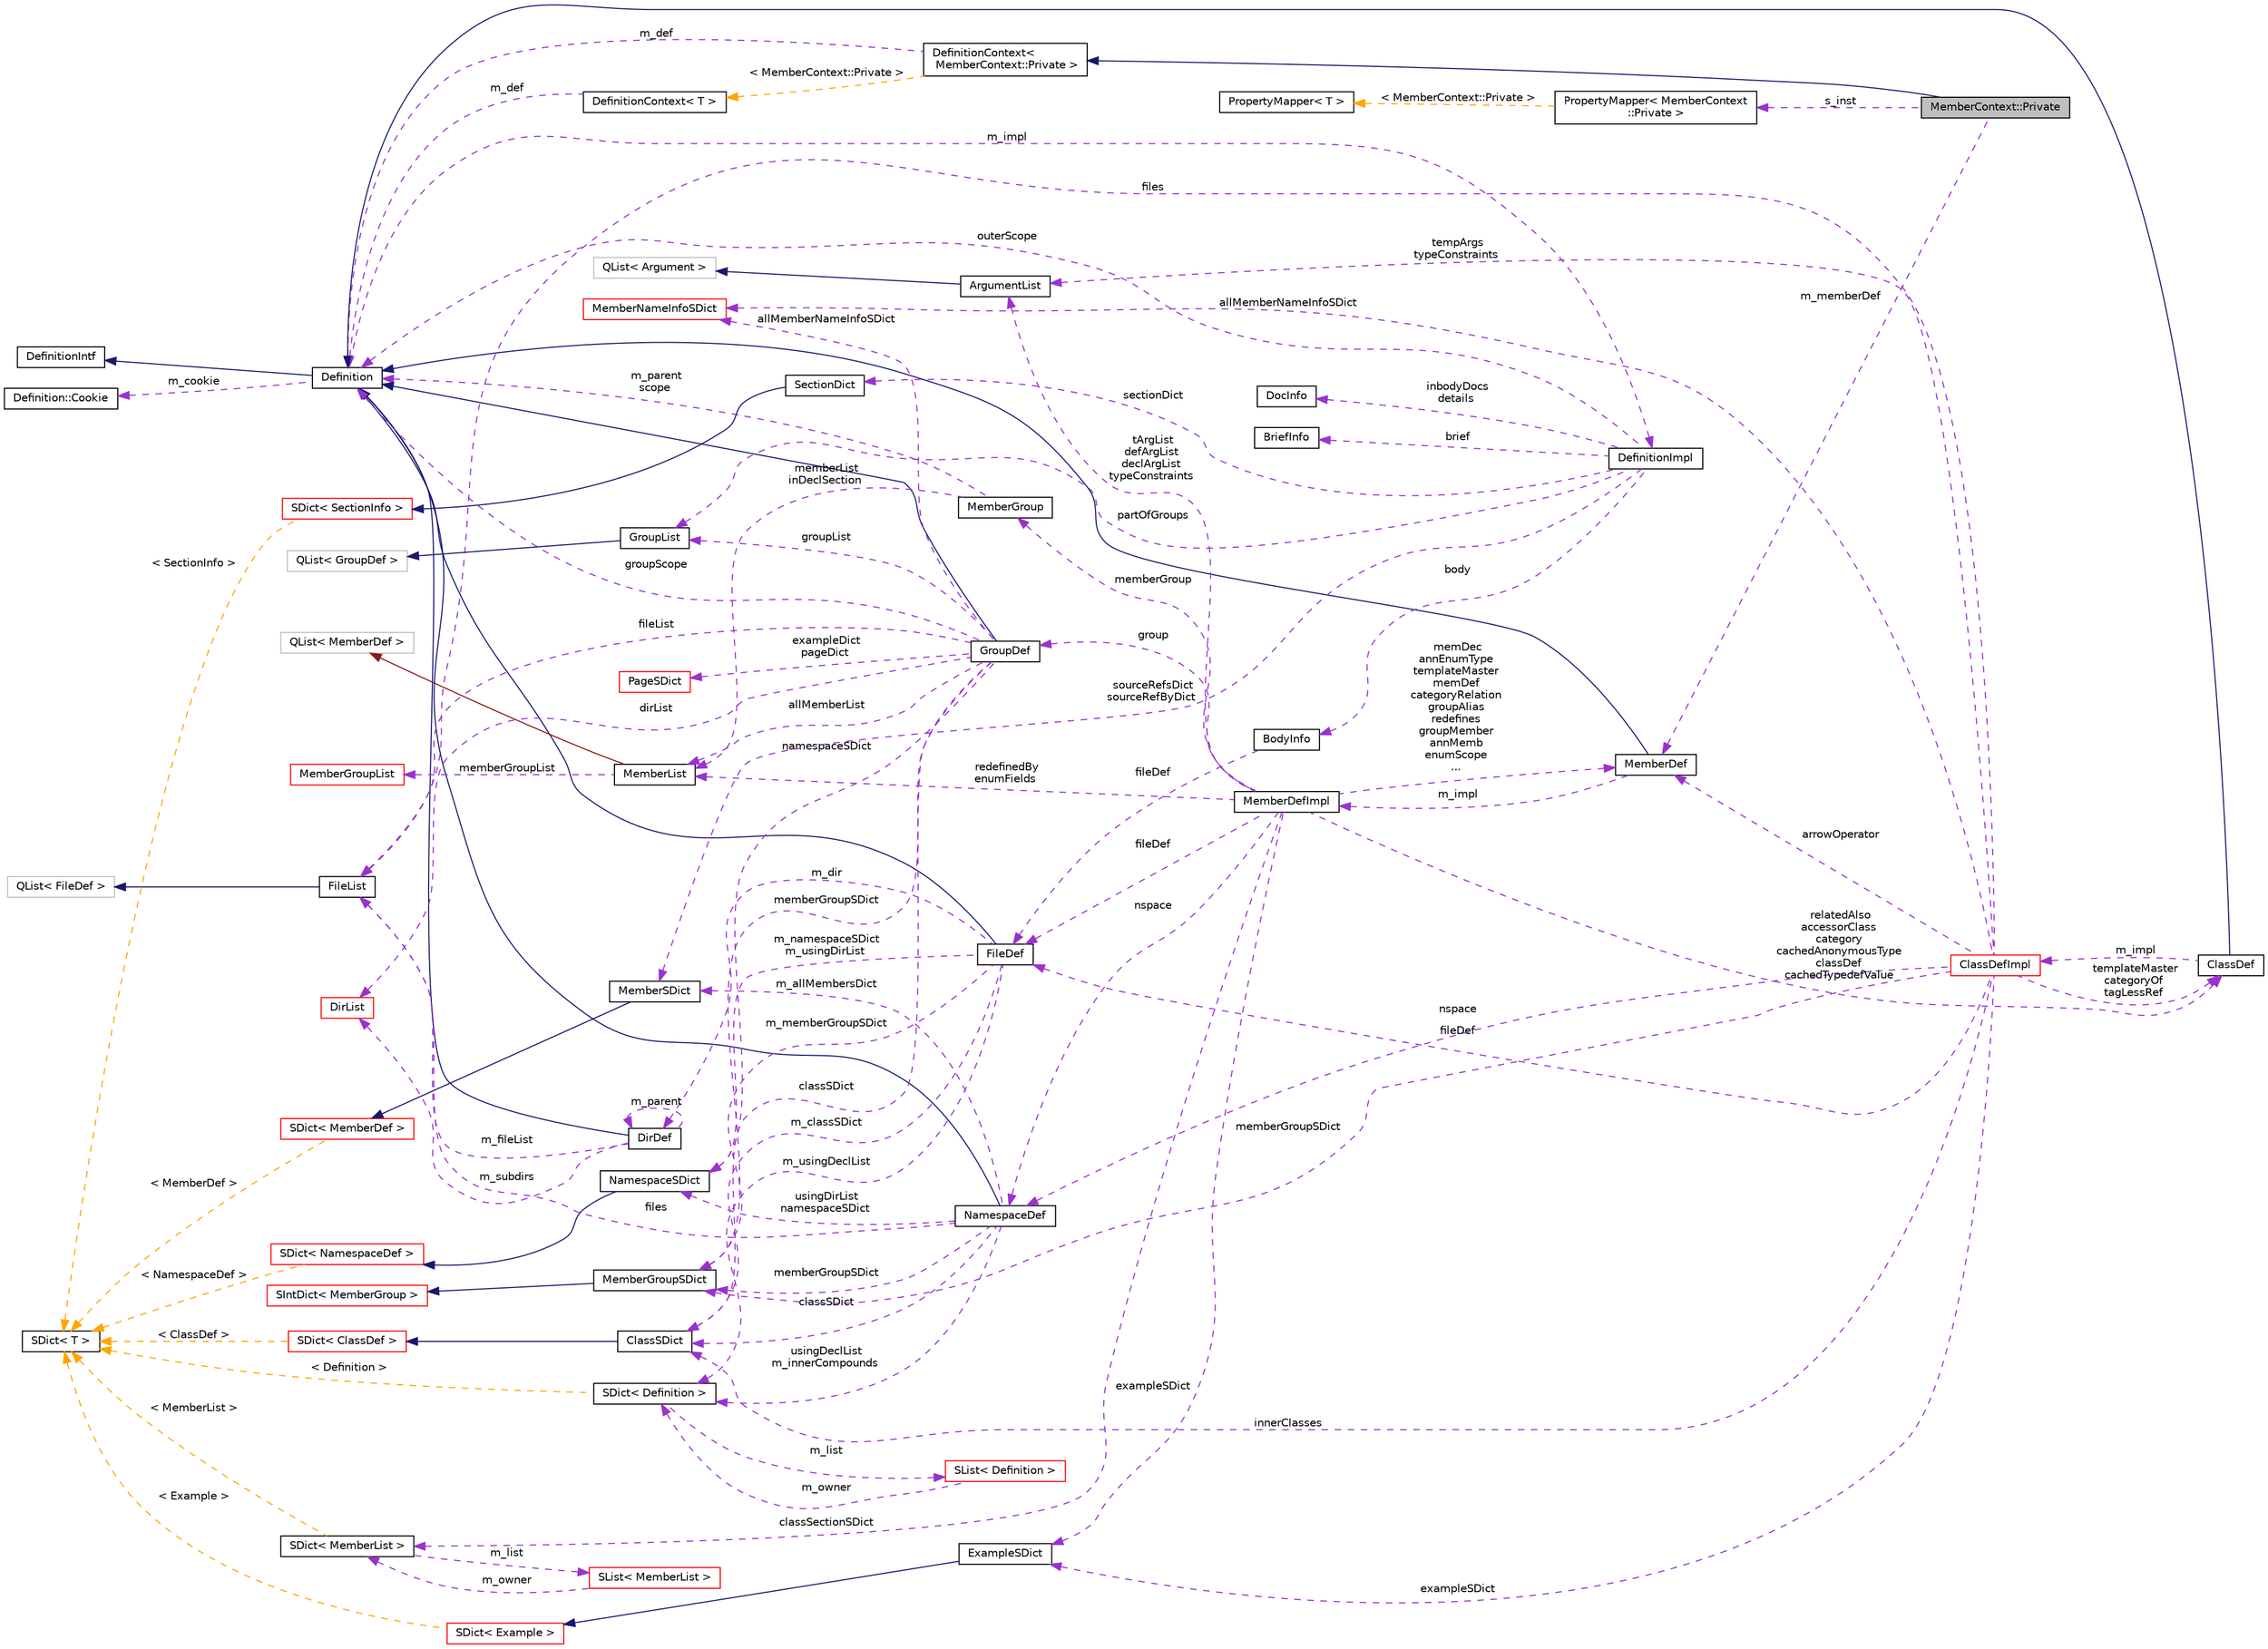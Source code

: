 digraph "MemberContext::Private"
{
 // INTERACTIVE_SVG=YES
  edge [fontname="Helvetica",fontsize="10",labelfontname="Helvetica",labelfontsize="10"];
  node [fontname="Helvetica",fontsize="10",shape=record];
  rankdir="LR";
  Node3 [label="MemberContext::Private",height=0.2,width=0.4,color="black", fillcolor="grey75", style="filled", fontcolor="black"];
  Node4 -> Node3 [dir="back",color="midnightblue",fontsize="10",style="solid",fontname="Helvetica"];
  Node4 [label="DefinitionContext\<\l MemberContext::Private \>",height=0.2,width=0.4,color="black", fillcolor="white", style="filled",URL="$d6/d49/class_definition_context.html"];
  Node5 -> Node4 [dir="back",color="darkorchid3",fontsize="10",style="dashed",label=" m_def" ,fontname="Helvetica"];
  Node5 [label="Definition",height=0.2,width=0.4,color="black", fillcolor="white", style="filled",URL="$d5/dcc/class_definition.html",tooltip="The common base class of all entity definitions found in the sources. "];
  Node6 -> Node5 [dir="back",color="midnightblue",fontsize="10",style="solid",fontname="Helvetica"];
  Node6 [label="DefinitionIntf",height=0.2,width=0.4,color="black", fillcolor="white", style="filled",URL="$d9/d4a/class_definition_intf.html",tooltip="Abstract interface for a Definition or DefinitionList. "];
  Node7 -> Node5 [dir="back",color="darkorchid3",fontsize="10",style="dashed",label=" m_cookie" ,fontname="Helvetica"];
  Node7 [label="Definition::Cookie",height=0.2,width=0.4,color="black", fillcolor="white", style="filled",URL="$d1/d2f/struct_definition_1_1_cookie.html"];
  Node8 -> Node5 [dir="back",color="darkorchid3",fontsize="10",style="dashed",label=" m_impl" ,fontname="Helvetica"];
  Node8 [label="DefinitionImpl",height=0.2,width=0.4,color="black", fillcolor="white", style="filled",URL="$d3/ddf/class_definition_impl.html",tooltip="Private data associated with a Symbol Definition object. "];
  Node9 -> Node8 [dir="back",color="darkorchid3",fontsize="10",style="dashed",label=" sectionDict" ,fontname="Helvetica"];
  Node9 [label="SectionDict",height=0.2,width=0.4,color="black", fillcolor="white", style="filled",URL="$de/d9a/class_section_dict.html",tooltip="Unsorted dictionary of SectionInfo objects. "];
  Node10 -> Node9 [dir="back",color="midnightblue",fontsize="10",style="solid",fontname="Helvetica"];
  Node10 [label="SDict\< SectionInfo \>",height=0.2,width=0.4,color="red", fillcolor="white", style="filled",URL="$d1/d50/class_s_dict.html"];
  Node15 -> Node10 [dir="back",color="orange",fontsize="10",style="dashed",label=" \< SectionInfo \>" ,fontname="Helvetica"];
  Node15 [label="SDict\< T \>",height=0.2,width=0.4,color="black", fillcolor="white", style="filled",URL="$d1/d50/class_s_dict.html",tooltip="Ordered dictionary of elements of type T. "];
  Node16 -> Node8 [dir="back",color="darkorchid3",fontsize="10",style="dashed",label=" body" ,fontname="Helvetica"];
  Node16 [label="BodyInfo",height=0.2,width=0.4,color="black", fillcolor="white", style="filled",URL="$db/dab/struct_body_info.html",tooltip="Data associated with description found in the body. "];
  Node17 -> Node16 [dir="back",color="darkorchid3",fontsize="10",style="dashed",label=" fileDef" ,fontname="Helvetica"];
  Node17 [label="FileDef",height=0.2,width=0.4,color="black", fillcolor="white", style="filled",URL="$de/db0/class_file_def.html",tooltip="A model of a file symbol. "];
  Node5 -> Node17 [dir="back",color="midnightblue",fontsize="10",style="solid",fontname="Helvetica"];
  Node18 -> Node17 [dir="back",color="darkorchid3",fontsize="10",style="dashed",label=" m_classSDict" ,fontname="Helvetica"];
  Node18 [label="ClassSDict",height=0.2,width=0.4,color="black", fillcolor="white", style="filled",URL="$d9/d3d/class_class_s_dict.html",tooltip="A sorted dictionary of ClassDef objects. "];
  Node19 -> Node18 [dir="back",color="midnightblue",fontsize="10",style="solid",fontname="Helvetica"];
  Node19 [label="SDict\< ClassDef \>",height=0.2,width=0.4,color="red", fillcolor="white", style="filled",URL="$d1/d50/class_s_dict.html"];
  Node15 -> Node19 [dir="back",color="orange",fontsize="10",style="dashed",label=" \< ClassDef \>" ,fontname="Helvetica"];
  Node22 -> Node17 [dir="back",color="darkorchid3",fontsize="10",style="dashed",label=" m_usingDeclList" ,fontname="Helvetica"];
  Node22 [label="SDict\< Definition \>",height=0.2,width=0.4,color="black", fillcolor="white", style="filled",URL="$d1/d50/class_s_dict.html"];
  Node23 -> Node22 [dir="back",color="darkorchid3",fontsize="10",style="dashed",label=" m_list" ,fontname="Helvetica"];
  Node23 [label="SList\< Definition \>",height=0.2,width=0.4,color="red", fillcolor="white", style="filled",URL="$df/dce/class_s_list.html"];
  Node22 -> Node23 [dir="back",color="darkorchid3",fontsize="10",style="dashed",label=" m_owner" ,fontname="Helvetica"];
  Node15 -> Node22 [dir="back",color="orange",fontsize="10",style="dashed",label=" \< Definition \>" ,fontname="Helvetica"];
  Node25 -> Node17 [dir="back",color="darkorchid3",fontsize="10",style="dashed",label=" m_memberGroupSDict" ,fontname="Helvetica"];
  Node25 [label="MemberGroupSDict",height=0.2,width=0.4,color="black", fillcolor="white", style="filled",URL="$dc/d1e/class_member_group_s_dict.html",tooltip="A sorted dictionary of MemberGroup objects. "];
  Node26 -> Node25 [dir="back",color="midnightblue",fontsize="10",style="solid",fontname="Helvetica"];
  Node26 [label="SIntDict\< MemberGroup \>",height=0.2,width=0.4,color="red", fillcolor="white", style="filled",URL="$d0/d9f/class_s_int_dict.html"];
  Node31 -> Node17 [dir="back",color="darkorchid3",fontsize="10",style="dashed",label=" m_dir" ,fontname="Helvetica"];
  Node31 [label="DirDef",height=0.2,width=0.4,color="black", fillcolor="white", style="filled",URL="$d4/dd4/class_dir_def.html",tooltip="A model of a directory symbol. "];
  Node5 -> Node31 [dir="back",color="midnightblue",fontsize="10",style="solid",fontname="Helvetica"];
  Node32 -> Node31 [dir="back",color="darkorchid3",fontsize="10",style="dashed",label=" m_subdirs" ,fontname="Helvetica"];
  Node32 [label="DirList",height=0.2,width=0.4,color="red", fillcolor="white", style="filled",URL="$dc/d2a/class_dir_list.html",tooltip="A list of directories. "];
  Node34 -> Node31 [dir="back",color="darkorchid3",fontsize="10",style="dashed",label=" m_fileList" ,fontname="Helvetica"];
  Node34 [label="FileList",height=0.2,width=0.4,color="black", fillcolor="white", style="filled",URL="$d0/d18/class_file_list.html",tooltip="Class representing a list of FileDef objects. "];
  Node35 -> Node34 [dir="back",color="midnightblue",fontsize="10",style="solid",fontname="Helvetica"];
  Node35 [label="QList\< FileDef \>",height=0.2,width=0.4,color="grey75", fillcolor="white", style="filled"];
  Node31 -> Node31 [dir="back",color="darkorchid3",fontsize="10",style="dashed",label=" m_parent" ,fontname="Helvetica"];
  Node36 -> Node17 [dir="back",color="darkorchid3",fontsize="10",style="dashed",label=" m_namespaceSDict\nm_usingDirList" ,fontname="Helvetica"];
  Node36 [label="NamespaceSDict",height=0.2,width=0.4,color="black", fillcolor="white", style="filled",URL="$d4/d8d/class_namespace_s_dict.html",tooltip="A sorted dictionary of NamespaceDef objects. "];
  Node37 -> Node36 [dir="back",color="midnightblue",fontsize="10",style="solid",fontname="Helvetica"];
  Node37 [label="SDict\< NamespaceDef \>",height=0.2,width=0.4,color="red", fillcolor="white", style="filled",URL="$d1/d50/class_s_dict.html"];
  Node15 -> Node37 [dir="back",color="orange",fontsize="10",style="dashed",label=" \< NamespaceDef \>" ,fontname="Helvetica"];
  Node40 -> Node8 [dir="back",color="darkorchid3",fontsize="10",style="dashed",label=" sourceRefsDict\nsourceRefByDict" ,fontname="Helvetica"];
  Node40 [label="MemberSDict",height=0.2,width=0.4,color="black", fillcolor="white", style="filled",URL="$d6/dd6/class_member_s_dict.html",tooltip="A sorted dictionary of MemberDef objects. "];
  Node41 -> Node40 [dir="back",color="midnightblue",fontsize="10",style="solid",fontname="Helvetica"];
  Node41 [label="SDict\< MemberDef \>",height=0.2,width=0.4,color="red", fillcolor="white", style="filled",URL="$d1/d50/class_s_dict.html"];
  Node15 -> Node41 [dir="back",color="orange",fontsize="10",style="dashed",label=" \< MemberDef \>" ,fontname="Helvetica"];
  Node44 -> Node8 [dir="back",color="darkorchid3",fontsize="10",style="dashed",label=" partOfGroups" ,fontname="Helvetica"];
  Node44 [label="GroupList",height=0.2,width=0.4,color="black", fillcolor="white", style="filled",URL="$d3/d3b/class_group_list.html",tooltip="A list of GroupDef objects. "];
  Node45 -> Node44 [dir="back",color="midnightblue",fontsize="10",style="solid",fontname="Helvetica"];
  Node45 [label="QList\< GroupDef \>",height=0.2,width=0.4,color="grey75", fillcolor="white", style="filled"];
  Node46 -> Node8 [dir="back",color="darkorchid3",fontsize="10",style="dashed",label=" inbodyDocs\ndetails" ,fontname="Helvetica"];
  Node46 [label="DocInfo",height=0.2,width=0.4,color="black", fillcolor="white", style="filled",URL="$d7/dd5/struct_doc_info.html",tooltip="Data associated with a detailed description. "];
  Node47 -> Node8 [dir="back",color="darkorchid3",fontsize="10",style="dashed",label=" brief" ,fontname="Helvetica"];
  Node47 [label="BriefInfo",height=0.2,width=0.4,color="black", fillcolor="white", style="filled",URL="$d0/da7/struct_brief_info.html",tooltip="Data associated with a brief description. "];
  Node5 -> Node8 [dir="back",color="darkorchid3",fontsize="10",style="dashed",label=" outerScope" ,fontname="Helvetica"];
  Node48 -> Node4 [dir="back",color="orange",fontsize="10",style="dashed",label=" \< MemberContext::Private \>" ,fontname="Helvetica"];
  Node48 [label="DefinitionContext\< T \>",height=0.2,width=0.4,color="black", fillcolor="white", style="filled",URL="$d6/d49/class_definition_context.html"];
  Node5 -> Node48 [dir="back",color="darkorchid3",fontsize="10",style="dashed",label=" m_def" ,fontname="Helvetica"];
  Node49 -> Node3 [dir="back",color="darkorchid3",fontsize="10",style="dashed",label=" s_inst" ,fontname="Helvetica"];
  Node49 [label="PropertyMapper\< MemberContext\l::Private \>",height=0.2,width=0.4,color="black", fillcolor="white", style="filled",URL="$d1/d80/class_property_mapper.html"];
  Node50 -> Node49 [dir="back",color="orange",fontsize="10",style="dashed",label=" \< MemberContext::Private \>" ,fontname="Helvetica"];
  Node50 [label="PropertyMapper\< T \>",height=0.2,width=0.4,color="black", fillcolor="white", style="filled",URL="$d1/d80/class_property_mapper.html",tooltip="Helper class to map a property name to a handler member function. "];
  Node51 -> Node3 [dir="back",color="darkorchid3",fontsize="10",style="dashed",label=" m_memberDef" ,fontname="Helvetica"];
  Node51 [label="MemberDef",height=0.2,width=0.4,color="black", fillcolor="white", style="filled",URL="$da/d09/class_member_def.html",tooltip="A model of a class/file/namespace member symbol. "];
  Node5 -> Node51 [dir="back",color="midnightblue",fontsize="10",style="solid",fontname="Helvetica"];
  Node52 -> Node51 [dir="back",color="darkorchid3",fontsize="10",style="dashed",label=" m_impl" ,fontname="Helvetica"];
  Node52 [label="MemberDefImpl",height=0.2,width=0.4,color="black", fillcolor="white", style="filled",URL="$d7/d7e/class_member_def_impl.html"];
  Node53 -> Node52 [dir="back",color="darkorchid3",fontsize="10",style="dashed",label=" memberGroup" ,fontname="Helvetica"];
  Node53 [label="MemberGroup",height=0.2,width=0.4,color="black", fillcolor="white", style="filled",URL="$da/d32/class_member_group.html",tooltip="A class representing a group of members. "];
  Node54 -> Node53 [dir="back",color="darkorchid3",fontsize="10",style="dashed",label=" memberList\ninDeclSection" ,fontname="Helvetica"];
  Node54 [label="MemberList",height=0.2,width=0.4,color="black", fillcolor="white", style="filled",URL="$dd/d13/class_member_list.html",tooltip="A list of MemberDef objects. "];
  Node43 -> Node54 [dir="back",color="firebrick4",fontsize="10",style="solid",fontname="Helvetica"];
  Node43 [label="QList\< MemberDef \>",height=0.2,width=0.4,color="grey75", fillcolor="white", style="filled"];
  Node55 -> Node54 [dir="back",color="darkorchid3",fontsize="10",style="dashed",label=" memberGroupList" ,fontname="Helvetica"];
  Node55 [label="MemberGroupList",height=0.2,width=0.4,color="red", fillcolor="white", style="filled",URL="$df/d11/class_member_group_list.html",tooltip="A list of MemberGroup objects. "];
  Node5 -> Node53 [dir="back",color="darkorchid3",fontsize="10",style="dashed",label=" m_parent\nscope" ,fontname="Helvetica"];
  Node56 -> Node52 [dir="back",color="darkorchid3",fontsize="10",style="dashed",label=" nspace" ,fontname="Helvetica"];
  Node56 [label="NamespaceDef",height=0.2,width=0.4,color="black", fillcolor="white", style="filled",URL="$d0/d07/class_namespace_def.html",tooltip="A model of a namespace symbol. "];
  Node5 -> Node56 [dir="back",color="midnightblue",fontsize="10",style="solid",fontname="Helvetica"];
  Node18 -> Node56 [dir="back",color="darkorchid3",fontsize="10",style="dashed",label=" classSDict" ,fontname="Helvetica"];
  Node40 -> Node56 [dir="back",color="darkorchid3",fontsize="10",style="dashed",label=" m_allMembersDict" ,fontname="Helvetica"];
  Node22 -> Node56 [dir="back",color="darkorchid3",fontsize="10",style="dashed",label=" usingDeclList\nm_innerCompounds" ,fontname="Helvetica"];
  Node34 -> Node56 [dir="back",color="darkorchid3",fontsize="10",style="dashed",label=" files" ,fontname="Helvetica"];
  Node25 -> Node56 [dir="back",color="darkorchid3",fontsize="10",style="dashed",label=" memberGroupSDict" ,fontname="Helvetica"];
  Node36 -> Node56 [dir="back",color="darkorchid3",fontsize="10",style="dashed",label=" usingDirList\nnamespaceSDict" ,fontname="Helvetica"];
  Node54 -> Node52 [dir="back",color="darkorchid3",fontsize="10",style="dashed",label=" redefinedBy\nenumFields" ,fontname="Helvetica"];
  Node17 -> Node52 [dir="back",color="darkorchid3",fontsize="10",style="dashed",label=" fileDef" ,fontname="Helvetica"];
  Node57 -> Node52 [dir="back",color="darkorchid3",fontsize="10",style="dashed",label=" group" ,fontname="Helvetica"];
  Node57 [label="GroupDef",height=0.2,width=0.4,color="black", fillcolor="white", style="filled",URL="$d8/d09/class_group_def.html",tooltip="A model of a group of symbols. "];
  Node5 -> Node57 [dir="back",color="midnightblue",fontsize="10",style="solid",fontname="Helvetica"];
  Node18 -> Node57 [dir="back",color="darkorchid3",fontsize="10",style="dashed",label=" classSDict" ,fontname="Helvetica"];
  Node58 -> Node57 [dir="back",color="darkorchid3",fontsize="10",style="dashed",label=" allMemberNameInfoSDict" ,fontname="Helvetica"];
  Node58 [label="MemberNameInfoSDict",height=0.2,width=0.4,color="red", fillcolor="white", style="filled",URL="$d6/d70/class_member_name_info_s_dict.html",tooltip="Sorted dictionary of MemberNameInfo objects. "];
  Node54 -> Node57 [dir="back",color="darkorchid3",fontsize="10",style="dashed",label=" allMemberList" ,fontname="Helvetica"];
  Node32 -> Node57 [dir="back",color="darkorchid3",fontsize="10",style="dashed",label=" dirList" ,fontname="Helvetica"];
  Node34 -> Node57 [dir="back",color="darkorchid3",fontsize="10",style="dashed",label=" fileList" ,fontname="Helvetica"];
  Node44 -> Node57 [dir="back",color="darkorchid3",fontsize="10",style="dashed",label=" groupList" ,fontname="Helvetica"];
  Node25 -> Node57 [dir="back",color="darkorchid3",fontsize="10",style="dashed",label=" memberGroupSDict" ,fontname="Helvetica"];
  Node5 -> Node57 [dir="back",color="darkorchid3",fontsize="10",style="dashed",label=" groupScope" ,fontname="Helvetica"];
  Node36 -> Node57 [dir="back",color="darkorchid3",fontsize="10",style="dashed",label=" namespaceSDict" ,fontname="Helvetica"];
  Node62 -> Node57 [dir="back",color="darkorchid3",fontsize="10",style="dashed",label=" exampleDict\npageDict" ,fontname="Helvetica"];
  Node62 [label="PageSDict",height=0.2,width=0.4,color="red", fillcolor="white", style="filled",URL="$d0/d59/class_page_s_dict.html"];
  Node66 -> Node52 [dir="back",color="darkorchid3",fontsize="10",style="dashed",label=" exampleSDict" ,fontname="Helvetica"];
  Node66 [label="ExampleSDict",height=0.2,width=0.4,color="black", fillcolor="white", style="filled",URL="$d0/d31/class_example_s_dict.html",tooltip="A sorted dictionary of Example objects. "];
  Node67 -> Node66 [dir="back",color="midnightblue",fontsize="10",style="solid",fontname="Helvetica"];
  Node67 [label="SDict\< Example \>",height=0.2,width=0.4,color="red", fillcolor="white", style="filled",URL="$d1/d50/class_s_dict.html"];
  Node15 -> Node67 [dir="back",color="orange",fontsize="10",style="dashed",label=" \< Example \>" ,fontname="Helvetica"];
  Node70 -> Node52 [dir="back",color="darkorchid3",fontsize="10",style="dashed",label=" tArgList\ndefArgList\ndeclArgList\ntypeConstraints" ,fontname="Helvetica"];
  Node70 [label="ArgumentList",height=0.2,width=0.4,color="black", fillcolor="white", style="filled",URL="$d7/df8/class_argument_list.html",tooltip="This class represents an function or template argument list. "];
  Node71 -> Node70 [dir="back",color="midnightblue",fontsize="10",style="solid",fontname="Helvetica"];
  Node71 [label="QList\< Argument \>",height=0.2,width=0.4,color="grey75", fillcolor="white", style="filled"];
  Node72 -> Node52 [dir="back",color="darkorchid3",fontsize="10",style="dashed",label=" classSectionSDict" ,fontname="Helvetica"];
  Node72 [label="SDict\< MemberList \>",height=0.2,width=0.4,color="black", fillcolor="white", style="filled",URL="$d1/d50/class_s_dict.html"];
  Node73 -> Node72 [dir="back",color="darkorchid3",fontsize="10",style="dashed",label=" m_list" ,fontname="Helvetica"];
  Node73 [label="SList\< MemberList \>",height=0.2,width=0.4,color="red", fillcolor="white", style="filled",URL="$df/dce/class_s_list.html"];
  Node72 -> Node73 [dir="back",color="darkorchid3",fontsize="10",style="dashed",label=" m_owner" ,fontname="Helvetica"];
  Node15 -> Node72 [dir="back",color="orange",fontsize="10",style="dashed",label=" \< MemberList \>" ,fontname="Helvetica"];
  Node51 -> Node52 [dir="back",color="darkorchid3",fontsize="10",style="dashed",label=" memDec\nannEnumType\ntemplateMaster\nmemDef\ncategoryRelation\ngroupAlias\nredefines\ngroupMember\nannMemb\nenumScope\n..." ,fontname="Helvetica"];
  Node75 -> Node52 [dir="back",color="darkorchid3",fontsize="10",style="dashed",label=" relatedAlso\naccessorClass\ncategory\ncachedAnonymousType\nclassDef\ncachedTypedefValue" ,fontname="Helvetica"];
  Node75 [label="ClassDef",height=0.2,width=0.4,color="black", fillcolor="white", style="filled",URL="$d1/dcf/class_class_def.html",tooltip="A class representing of a compound symbol. "];
  Node5 -> Node75 [dir="back",color="midnightblue",fontsize="10",style="solid",fontname="Helvetica"];
  Node76 -> Node75 [dir="back",color="darkorchid3",fontsize="10",style="dashed",label=" m_impl" ,fontname="Helvetica"];
  Node76 [label="ClassDefImpl",height=0.2,width=0.4,color="red", fillcolor="white", style="filled",URL="$d1/d25/class_class_def_impl.html",tooltip="Private data associated with a ClassDef object. "];
  Node56 -> Node76 [dir="back",color="darkorchid3",fontsize="10",style="dashed",label=" nspace" ,fontname="Helvetica"];
  Node18 -> Node76 [dir="back",color="darkorchid3",fontsize="10",style="dashed",label=" innerClasses" ,fontname="Helvetica"];
  Node58 -> Node76 [dir="back",color="darkorchid3",fontsize="10",style="dashed",label=" allMemberNameInfoSDict" ,fontname="Helvetica"];
  Node34 -> Node76 [dir="back",color="darkorchid3",fontsize="10",style="dashed",label=" files" ,fontname="Helvetica"];
  Node17 -> Node76 [dir="back",color="darkorchid3",fontsize="10",style="dashed",label=" fileDef" ,fontname="Helvetica"];
  Node25 -> Node76 [dir="back",color="darkorchid3",fontsize="10",style="dashed",label=" memberGroupSDict" ,fontname="Helvetica"];
  Node66 -> Node76 [dir="back",color="darkorchid3",fontsize="10",style="dashed",label=" exampleSDict" ,fontname="Helvetica"];
  Node70 -> Node76 [dir="back",color="darkorchid3",fontsize="10",style="dashed",label=" tempArgs\ntypeConstraints" ,fontname="Helvetica"];
  Node51 -> Node76 [dir="back",color="darkorchid3",fontsize="10",style="dashed",label=" arrowOperator" ,fontname="Helvetica"];
  Node75 -> Node76 [dir="back",color="darkorchid3",fontsize="10",style="dashed",label=" templateMaster\ncategoryOf\ntagLessRef" ,fontname="Helvetica"];
}
